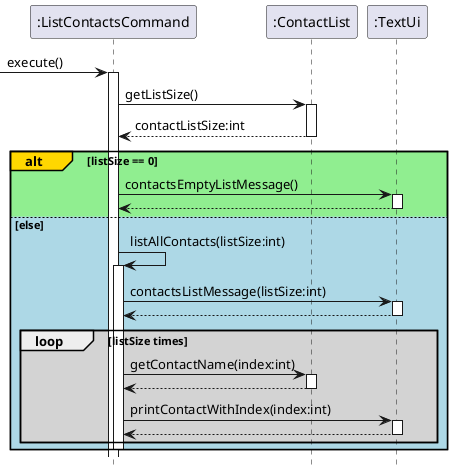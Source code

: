 @startuml
hide footbox
'https://plantuml.com/sequence-diagram

-> ":ListContactsCommand": execute()
activate ":ListContactsCommand"

":ListContactsCommand" -> ":ContactList" :getListSize()
activate ":ContactList"
    ":ContactList" --> ":ListContactsCommand" :contactListSize:int
deactivate ":ContactList"

alt#gold #lightgreen listSize == 0
    ":ListContactsCommand" -> ":TextUi" :contactsEmptyListMessage()
    activate ":TextUi"
    ":TextUi" --> ":ListContactsCommand"
    deactivate ":TextUi"

else #lightblue else
    ":ListContactsCommand" -> ":ListContactsCommand" : listAllContacts(listSize:int)
    activate ":ListContactsCommand"
    ":ListContactsCommand" -> ":TextUi" :contactsListMessage(listSize:int)
    activate ":TextUi"
    ":TextUi" --> ":ListContactsCommand"
    deactivate ":TextUi"

    loop #lightgrey listSize times

    ":ListContactsCommand" -> ":ContactList" : getContactName(index:int)
    activate ":ContactList"
    ":ContactList" --> ":ListContactsCommand"
    deactivate ":ContactList"
    ":ListContactsCommand" -> ":TextUi" : printContactWithIndex(index:int)
    activate ":TextUi"
    ":TextUi" --> ":ListContactsCommand"
    deactivate ":TextUi"
    end

    deactivate ":ListContactsCommand"
end
@enduml